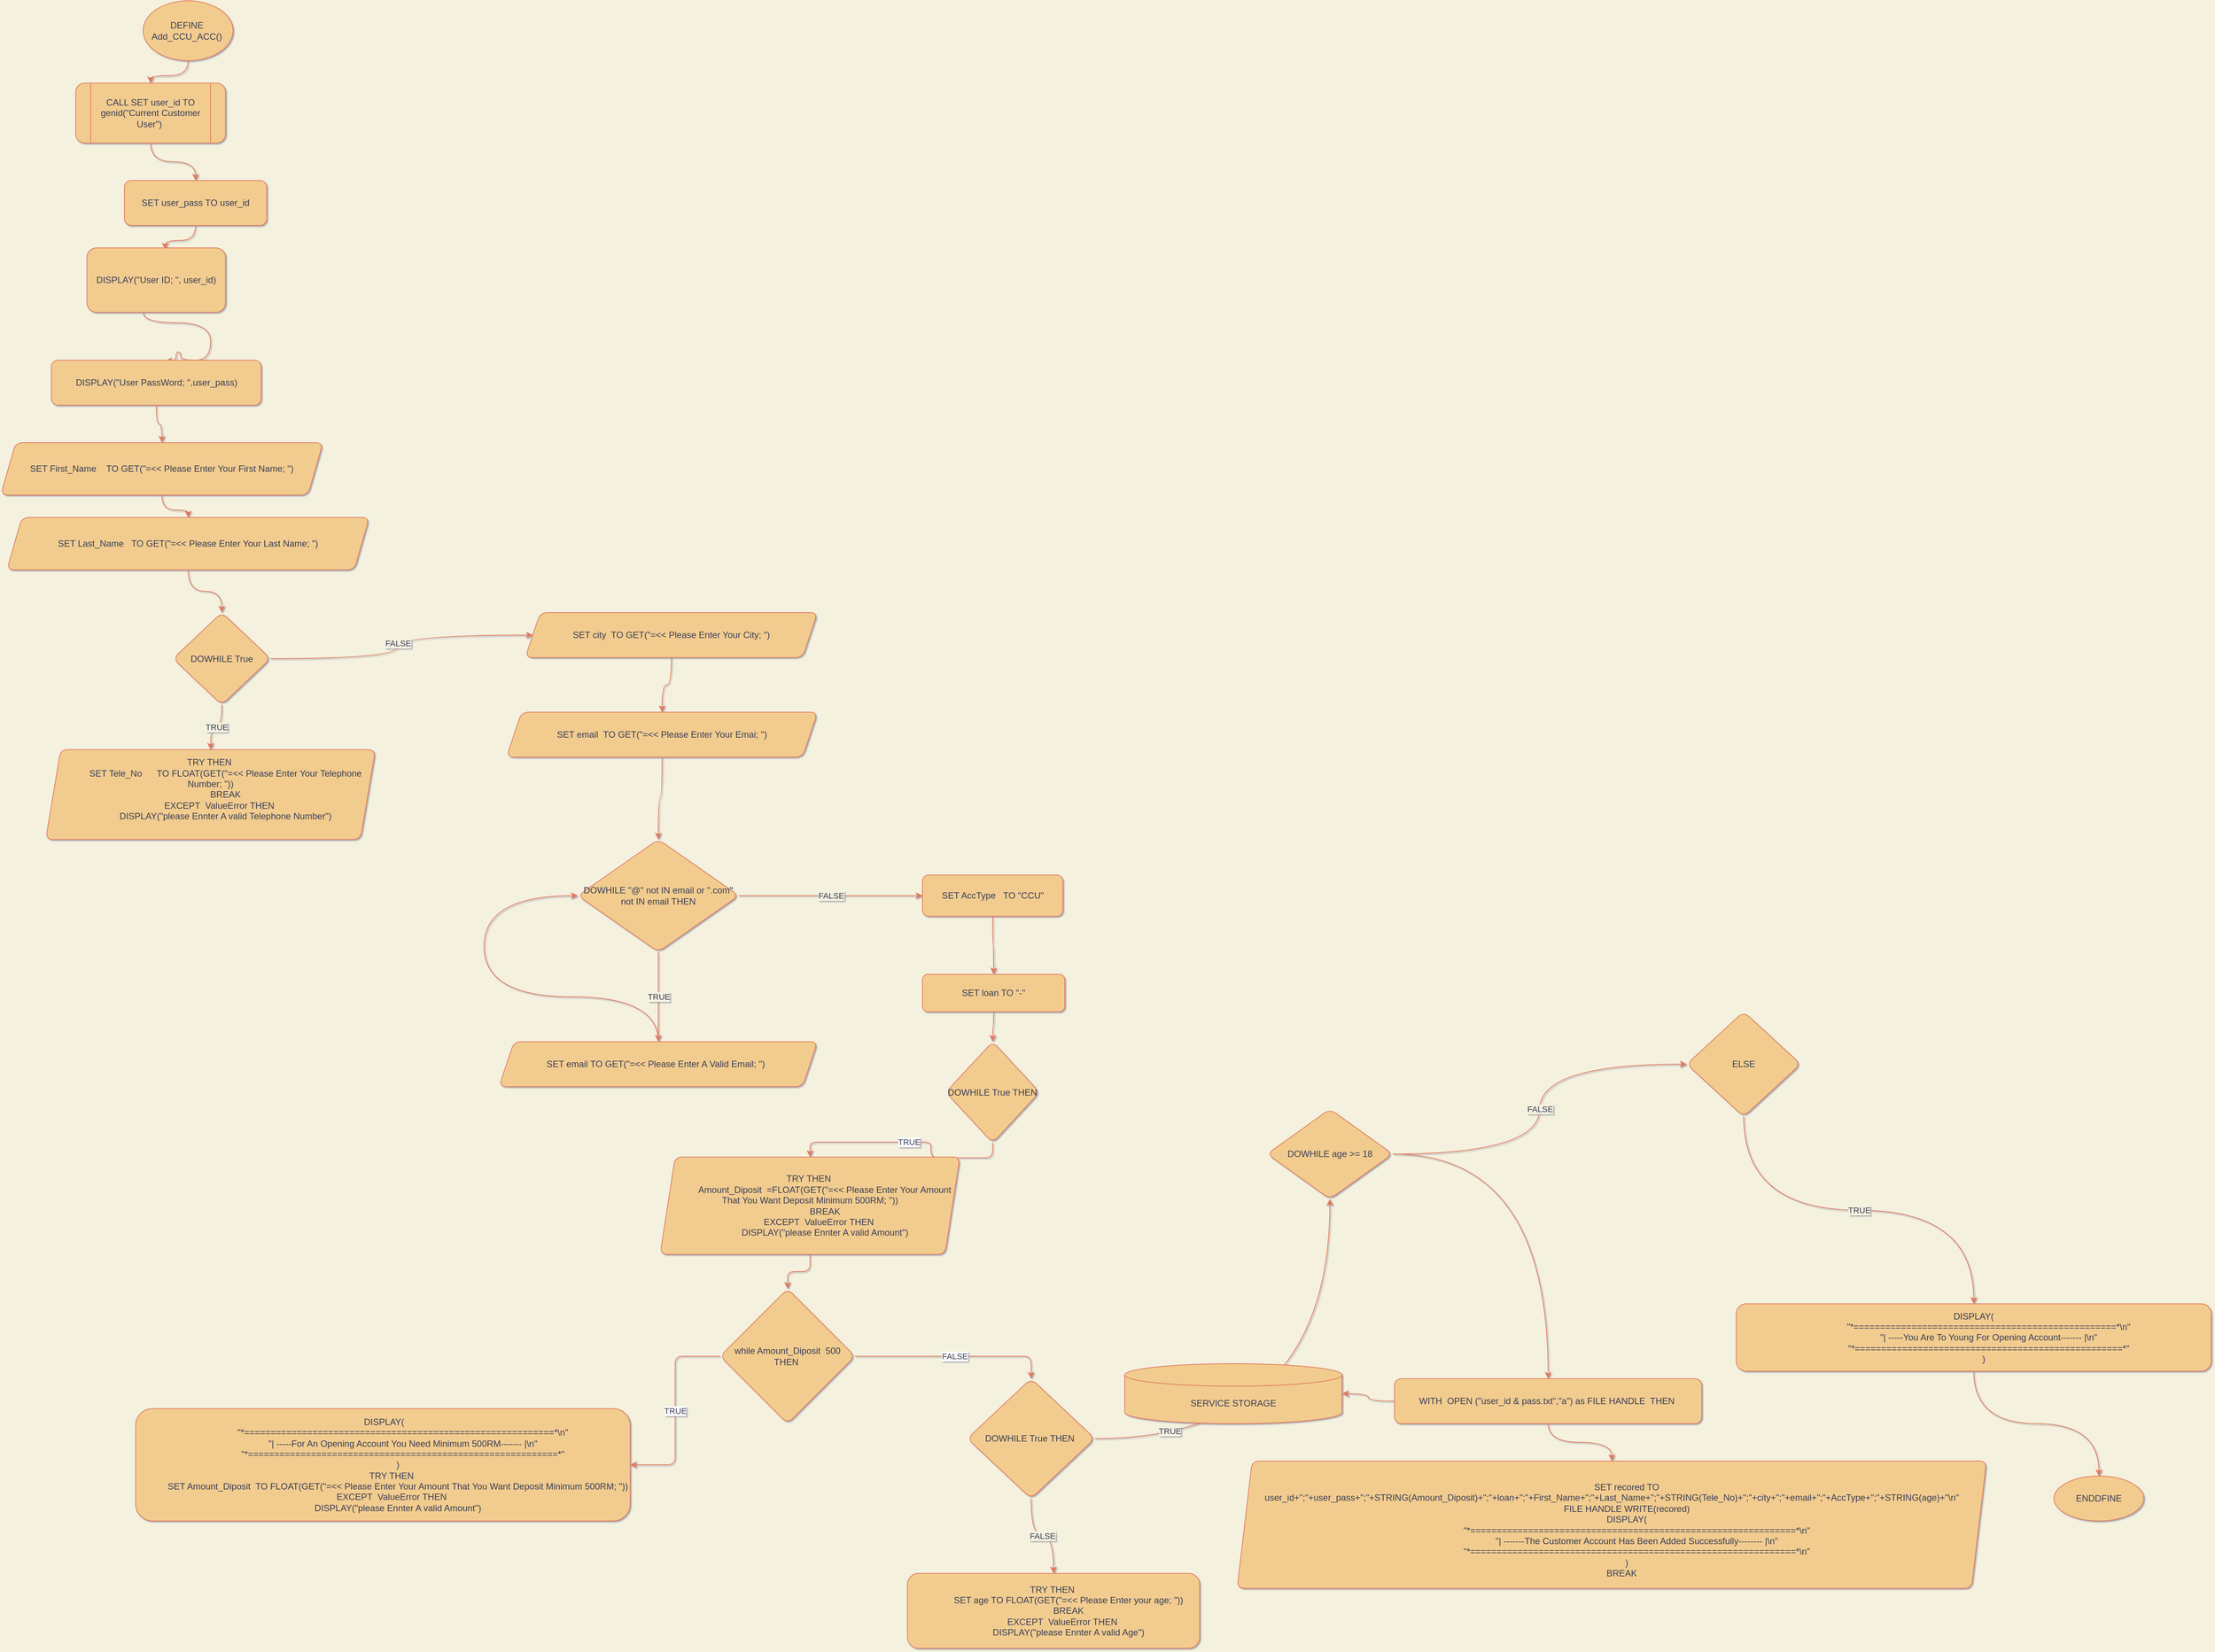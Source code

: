 <mxfile version="15.8.4" type="device"><diagram id="C5RBs43oDa-KdzZeNtuy" name="Page-1"><mxGraphModel dx="3460" dy="2293" grid="1" gridSize="10" guides="1" tooltips="1" connect="1" arrows="1" fold="1" page="1" pageScale="1" pageWidth="827" pageHeight="1169" background="#F4F1DE" math="0" shadow="1"><root><mxCell id="WIyWlLk6GJQsqaUBKTNV-0"/><mxCell id="WIyWlLk6GJQsqaUBKTNV-1" parent="WIyWlLk6GJQsqaUBKTNV-0"/><mxCell id="RwTaqYmz0b-jXJwgvxKz-0" value="" style="edgeStyle=orthogonalEdgeStyle;orthogonalLoop=1;jettySize=auto;html=1;entryX=0.5;entryY=0;entryDx=0;entryDy=0;strokeColor=#E07A5F;fontColor=#393C56;curved=1;labelBackgroundColor=#F4F1DE;" edge="1" parent="WIyWlLk6GJQsqaUBKTNV-1" source="RwTaqYmz0b-jXJwgvxKz-1" target="RwTaqYmz0b-jXJwgvxKz-6"><mxGeometry relative="1" as="geometry"><mxPoint x="550" y="210" as="targetPoint"/></mxGeometry></mxCell><mxCell id="RwTaqYmz0b-jXJwgvxKz-1" value="DEFINE&amp;nbsp; Add_CCU_ACC()&amp;nbsp;" style="ellipse;whiteSpace=wrap;html=1;fillColor=#F2CC8F;strokeColor=#E07A5F;fontColor=#393C56;rounded=1;" vertex="1" parent="WIyWlLk6GJQsqaUBKTNV-1"><mxGeometry x="480" y="80" width="120" height="80" as="geometry"/></mxCell><mxCell id="RwTaqYmz0b-jXJwgvxKz-2" value="" style="edgeStyle=orthogonalEdgeStyle;orthogonalLoop=1;jettySize=auto;html=1;exitX=0.5;exitY=1;exitDx=0;exitDy=0;strokeColor=#E07A5F;fontColor=#393C56;curved=1;labelBackgroundColor=#F4F1DE;" edge="1" parent="WIyWlLk6GJQsqaUBKTNV-1" source="RwTaqYmz0b-jXJwgvxKz-6" target="RwTaqYmz0b-jXJwgvxKz-4"><mxGeometry relative="1" as="geometry"><mxPoint x="550" y="280" as="sourcePoint"/></mxGeometry></mxCell><mxCell id="RwTaqYmz0b-jXJwgvxKz-3" value="" style="edgeStyle=orthogonalEdgeStyle;orthogonalLoop=1;jettySize=auto;html=1;entryX=0.564;entryY=0.025;entryDx=0;entryDy=0;entryPerimeter=0;strokeColor=#E07A5F;fontColor=#393C56;curved=1;labelBackgroundColor=#F4F1DE;" edge="1" parent="WIyWlLk6GJQsqaUBKTNV-1" source="RwTaqYmz0b-jXJwgvxKz-4" target="RwTaqYmz0b-jXJwgvxKz-7"><mxGeometry relative="1" as="geometry"><mxPoint x="555" y="440" as="targetPoint"/></mxGeometry></mxCell><mxCell id="RwTaqYmz0b-jXJwgvxKz-4" value="SET user_pass TO user_id" style="whiteSpace=wrap;html=1;fillColor=#F2CC8F;strokeColor=#E07A5F;fontColor=#393C56;rounded=1;" vertex="1" parent="WIyWlLk6GJQsqaUBKTNV-1"><mxGeometry x="455" y="320" width="190" height="60" as="geometry"/></mxCell><mxCell id="RwTaqYmz0b-jXJwgvxKz-5" value="" style="edgeStyle=orthogonalEdgeStyle;orthogonalLoop=1;jettySize=auto;html=1;entryX=0.543;entryY=0.013;entryDx=0;entryDy=0;entryPerimeter=0;strokeColor=#E07A5F;fontColor=#393C56;curved=1;labelBackgroundColor=#F4F1DE;" edge="1" parent="WIyWlLk6GJQsqaUBKTNV-1" source="RwTaqYmz0b-jXJwgvxKz-7" target="RwTaqYmz0b-jXJwgvxKz-9"><mxGeometry relative="1" as="geometry"><mxPoint x="560" y="500" as="sourcePoint"/><mxPoint x="523.875" y="578.86" as="targetPoint"/><Array as="points"><mxPoint x="480" y="510"/><mxPoint x="570" y="510"/><mxPoint x="570" y="560"/><mxPoint x="530" y="560"/><mxPoint x="530" y="549"/><mxPoint x="524" y="549"/></Array></mxGeometry></mxCell><mxCell id="RwTaqYmz0b-jXJwgvxKz-6" value="CALL SET user_id TO genid(&quot;Current Customer User&quot;)&amp;nbsp;" style="shape=process;whiteSpace=wrap;html=1;backgroundOutline=1;fillColor=#F2CC8F;strokeColor=#E07A5F;fontColor=#393C56;rounded=1;" vertex="1" parent="WIyWlLk6GJQsqaUBKTNV-1"><mxGeometry x="390" y="190" width="200" height="80" as="geometry"/></mxCell><mxCell id="RwTaqYmz0b-jXJwgvxKz-7" value="DISPLAY(&quot;User ID; &quot;, user_id)" style="whiteSpace=wrap;html=1;fillColor=#F2CC8F;strokeColor=#E07A5F;fontColor=#393C56;rounded=1;" vertex="1" parent="WIyWlLk6GJQsqaUBKTNV-1"><mxGeometry x="405" y="410" width="185" height="86" as="geometry"/></mxCell><mxCell id="RwTaqYmz0b-jXJwgvxKz-8" value="" style="edgeStyle=orthogonalEdgeStyle;orthogonalLoop=1;jettySize=auto;html=1;strokeColor=#E07A5F;fontColor=#393C56;curved=1;labelBackgroundColor=#F4F1DE;" edge="1" parent="WIyWlLk6GJQsqaUBKTNV-1" source="RwTaqYmz0b-jXJwgvxKz-9" target="RwTaqYmz0b-jXJwgvxKz-11"><mxGeometry relative="1" as="geometry"/></mxCell><mxCell id="RwTaqYmz0b-jXJwgvxKz-9" value="DISPLAY(&quot;User PassWord; &quot;,user_pass)" style="whiteSpace=wrap;html=1;fillColor=#F2CC8F;strokeColor=#E07A5F;fontColor=#393C56;rounded=1;" vertex="1" parent="WIyWlLk6GJQsqaUBKTNV-1"><mxGeometry x="357.5" y="560" width="280" height="60" as="geometry"/></mxCell><mxCell id="RwTaqYmz0b-jXJwgvxKz-10" value="" style="edgeStyle=orthogonalEdgeStyle;orthogonalLoop=1;jettySize=auto;html=1;strokeColor=#E07A5F;fontColor=#393C56;curved=1;labelBackgroundColor=#F4F1DE;" edge="1" parent="WIyWlLk6GJQsqaUBKTNV-1" source="RwTaqYmz0b-jXJwgvxKz-11" target="RwTaqYmz0b-jXJwgvxKz-13"><mxGeometry relative="1" as="geometry"/></mxCell><mxCell id="RwTaqYmz0b-jXJwgvxKz-11" value="SET First_Name&amp;nbsp; &amp;nbsp; TO GET(&quot;=&amp;lt;&amp;lt; Please Enter Your First Name; &quot;)" style="shape=parallelogram;perimeter=parallelogramPerimeter;whiteSpace=wrap;html=1;fixedSize=1;fillColor=#F2CC8F;strokeColor=#E07A5F;fontColor=#393C56;rounded=1;" vertex="1" parent="WIyWlLk6GJQsqaUBKTNV-1"><mxGeometry x="290" y="670" width="430" height="70" as="geometry"/></mxCell><mxCell id="RwTaqYmz0b-jXJwgvxKz-12" value="" style="edgeStyle=orthogonalEdgeStyle;orthogonalLoop=1;jettySize=auto;html=1;strokeColor=#E07A5F;fontColor=#393C56;curved=1;labelBackgroundColor=#F4F1DE;" edge="1" parent="WIyWlLk6GJQsqaUBKTNV-1" source="RwTaqYmz0b-jXJwgvxKz-13" target="RwTaqYmz0b-jXJwgvxKz-16"><mxGeometry relative="1" as="geometry"/></mxCell><mxCell id="RwTaqYmz0b-jXJwgvxKz-13" value="SET Last_Name&amp;nbsp; &amp;nbsp;TO GET(&quot;=&amp;lt;&amp;lt; Please Enter Your Last Name; &quot;)" style="shape=parallelogram;perimeter=parallelogramPerimeter;whiteSpace=wrap;html=1;fixedSize=1;fillColor=#F2CC8F;strokeColor=#E07A5F;fontColor=#393C56;rounded=1;" vertex="1" parent="WIyWlLk6GJQsqaUBKTNV-1"><mxGeometry x="298.25" y="770" width="483.5" height="70" as="geometry"/></mxCell><mxCell id="RwTaqYmz0b-jXJwgvxKz-14" value="TRUE" style="edgeStyle=orthogonalEdgeStyle;orthogonalLoop=1;jettySize=auto;html=1;strokeColor=#E07A5F;fontColor=#393C56;curved=1;labelBackgroundColor=#F4F1DE;" edge="1" parent="WIyWlLk6GJQsqaUBKTNV-1" source="RwTaqYmz0b-jXJwgvxKz-16" target="RwTaqYmz0b-jXJwgvxKz-17"><mxGeometry relative="1" as="geometry"/></mxCell><mxCell id="RwTaqYmz0b-jXJwgvxKz-15" value="FALSE" style="edgeStyle=orthogonalEdgeStyle;orthogonalLoop=1;jettySize=auto;html=1;strokeColor=#E07A5F;fontColor=#393C56;curved=1;labelBackgroundColor=#F4F1DE;" edge="1" parent="WIyWlLk6GJQsqaUBKTNV-1" source="RwTaqYmz0b-jXJwgvxKz-16" target="RwTaqYmz0b-jXJwgvxKz-19"><mxGeometry relative="1" as="geometry"/></mxCell><mxCell id="RwTaqYmz0b-jXJwgvxKz-16" value="DOWHILE True" style="rhombus;whiteSpace=wrap;html=1;fillColor=#F2CC8F;strokeColor=#E07A5F;fontColor=#393C56;rounded=1;" vertex="1" parent="WIyWlLk6GJQsqaUBKTNV-1"><mxGeometry x="520" y="897" width="130" height="123" as="geometry"/></mxCell><mxCell id="RwTaqYmz0b-jXJwgvxKz-17" value="&lt;div&gt;TRY THEN&amp;nbsp;&lt;/div&gt;&lt;div&gt;&amp;nbsp; &amp;nbsp; &amp;nbsp; &amp;nbsp; &amp;nbsp; &amp;nbsp; SET Tele_No&amp;nbsp; &amp;nbsp; &amp;nbsp; TO FLOAT(GET(&quot;=&amp;lt;&amp;lt; Please Enter Your Telephone Number; &quot;))&lt;/div&gt;&lt;div&gt;&amp;nbsp; &amp;nbsp; &amp;nbsp; &amp;nbsp; &amp;nbsp; &amp;nbsp; BREAK&lt;/div&gt;&lt;div&gt;&amp;nbsp; &amp;nbsp; &amp;nbsp; &amp;nbsp; EXCEPT&amp;nbsp; ValueError THEN&amp;nbsp;&lt;/div&gt;&lt;div&gt;&amp;nbsp; &amp;nbsp; &amp;nbsp; &amp;nbsp; &amp;nbsp; &amp;nbsp; DISPLAY(&quot;please Ennter A valid Telephone Number&quot;)&lt;/div&gt;&lt;div&gt;&amp;nbsp;&lt;/div&gt;" style="shape=parallelogram;perimeter=parallelogramPerimeter;whiteSpace=wrap;html=1;fixedSize=1;fillColor=#F2CC8F;strokeColor=#E07A5F;fontColor=#393C56;rounded=1;" vertex="1" parent="WIyWlLk6GJQsqaUBKTNV-1"><mxGeometry x="350" y="1080" width="440" height="120" as="geometry"/></mxCell><mxCell id="RwTaqYmz0b-jXJwgvxKz-18" value="" style="edgeStyle=orthogonalEdgeStyle;orthogonalLoop=1;jettySize=auto;html=1;strokeColor=#E07A5F;fontColor=#393C56;curved=1;labelBackgroundColor=#F4F1DE;" edge="1" parent="WIyWlLk6GJQsqaUBKTNV-1" source="RwTaqYmz0b-jXJwgvxKz-19" target="RwTaqYmz0b-jXJwgvxKz-21"><mxGeometry relative="1" as="geometry"/></mxCell><mxCell id="RwTaqYmz0b-jXJwgvxKz-19" value="SET city&amp;nbsp; TO GET(&quot;=&amp;lt;&amp;lt; Please Enter Your City; &quot;)" style="shape=parallelogram;perimeter=parallelogramPerimeter;whiteSpace=wrap;html=1;fixedSize=1;fillColor=#F2CC8F;strokeColor=#E07A5F;fontColor=#393C56;rounded=1;" vertex="1" parent="WIyWlLk6GJQsqaUBKTNV-1"><mxGeometry x="990" y="897" width="390" height="60" as="geometry"/></mxCell><mxCell id="RwTaqYmz0b-jXJwgvxKz-20" value="" style="edgeStyle=orthogonalEdgeStyle;orthogonalLoop=1;jettySize=auto;html=1;strokeColor=#E07A5F;fontColor=#393C56;curved=1;labelBackgroundColor=#F4F1DE;" edge="1" parent="WIyWlLk6GJQsqaUBKTNV-1" source="RwTaqYmz0b-jXJwgvxKz-21" target="RwTaqYmz0b-jXJwgvxKz-24"><mxGeometry relative="1" as="geometry"/></mxCell><mxCell id="RwTaqYmz0b-jXJwgvxKz-21" value="SET email&amp;nbsp; TO GET(&quot;=&amp;lt;&amp;lt; Please Enter Your Emai; &quot;)" style="shape=parallelogram;perimeter=parallelogramPerimeter;whiteSpace=wrap;html=1;fixedSize=1;fillColor=#F2CC8F;strokeColor=#E07A5F;fontColor=#393C56;rounded=1;" vertex="1" parent="WIyWlLk6GJQsqaUBKTNV-1"><mxGeometry x="965" y="1030" width="415" height="60" as="geometry"/></mxCell><mxCell id="RwTaqYmz0b-jXJwgvxKz-22" value="TRUE" style="edgeStyle=orthogonalEdgeStyle;orthogonalLoop=1;jettySize=auto;html=1;strokeColor=#E07A5F;fontColor=#393C56;curved=1;labelBackgroundColor=#F4F1DE;" edge="1" parent="WIyWlLk6GJQsqaUBKTNV-1" source="RwTaqYmz0b-jXJwgvxKz-24" target="RwTaqYmz0b-jXJwgvxKz-26"><mxGeometry relative="1" as="geometry"/></mxCell><mxCell id="RwTaqYmz0b-jXJwgvxKz-23" value="FALSE" style="edgeStyle=orthogonalEdgeStyle;orthogonalLoop=1;jettySize=auto;html=1;strokeColor=#E07A5F;fontColor=#393C56;curved=1;labelBackgroundColor=#F4F1DE;" edge="1" parent="WIyWlLk6GJQsqaUBKTNV-1" source="RwTaqYmz0b-jXJwgvxKz-24" target="RwTaqYmz0b-jXJwgvxKz-28"><mxGeometry relative="1" as="geometry"/></mxCell><mxCell id="RwTaqYmz0b-jXJwgvxKz-24" value="DOWHILE &quot;@&quot; not IN email or &quot;.com&quot; not IN email THEN" style="rhombus;whiteSpace=wrap;html=1;fillColor=#F2CC8F;strokeColor=#E07A5F;fontColor=#393C56;rounded=1;" vertex="1" parent="WIyWlLk6GJQsqaUBKTNV-1"><mxGeometry x="1060" y="1200" width="215" height="150" as="geometry"/></mxCell><mxCell id="RwTaqYmz0b-jXJwgvxKz-25" style="edgeStyle=orthogonalEdgeStyle;orthogonalLoop=1;jettySize=auto;html=1;entryX=0;entryY=0.5;entryDx=0;entryDy=0;strokeColor=#E07A5F;fontColor=#393C56;curved=1;labelBackgroundColor=#F4F1DE;" edge="1" parent="WIyWlLk6GJQsqaUBKTNV-1" source="RwTaqYmz0b-jXJwgvxKz-26" target="RwTaqYmz0b-jXJwgvxKz-24"><mxGeometry relative="1" as="geometry"/></mxCell><mxCell id="RwTaqYmz0b-jXJwgvxKz-26" value="SET email TO GET(&quot;=&amp;lt;&amp;lt; Please Enter A Valid Email; &quot;)&amp;nbsp;&amp;nbsp;" style="shape=parallelogram;perimeter=parallelogramPerimeter;whiteSpace=wrap;html=1;fixedSize=1;fillColor=#F2CC8F;strokeColor=#E07A5F;fontColor=#393C56;rounded=1;" vertex="1" parent="WIyWlLk6GJQsqaUBKTNV-1"><mxGeometry x="955" y="1470" width="425" height="60" as="geometry"/></mxCell><mxCell id="RwTaqYmz0b-jXJwgvxKz-27" value="" style="edgeStyle=orthogonalEdgeStyle;orthogonalLoop=1;jettySize=auto;html=1;strokeColor=#E07A5F;fontColor=#393C56;curved=1;labelBackgroundColor=#F4F1DE;" edge="1" parent="WIyWlLk6GJQsqaUBKTNV-1" source="RwTaqYmz0b-jXJwgvxKz-28" target="RwTaqYmz0b-jXJwgvxKz-30"><mxGeometry relative="1" as="geometry"/></mxCell><mxCell id="RwTaqYmz0b-jXJwgvxKz-28" value="SET AccType&amp;nbsp; &amp;nbsp;TO &quot;CCU&quot;" style="whiteSpace=wrap;html=1;fillColor=#F2CC8F;strokeColor=#E07A5F;fontColor=#393C56;rounded=1;" vertex="1" parent="WIyWlLk6GJQsqaUBKTNV-1"><mxGeometry x="1520" y="1247.5" width="187.5" height="55" as="geometry"/></mxCell><mxCell id="RwTaqYmz0b-jXJwgvxKz-29" value="" style="edgeStyle=orthogonalEdgeStyle;orthogonalLoop=1;jettySize=auto;html=1;strokeColor=#E07A5F;fontColor=#393C56;curved=1;labelBackgroundColor=#F4F1DE;" edge="1" parent="WIyWlLk6GJQsqaUBKTNV-1" source="RwTaqYmz0b-jXJwgvxKz-30" target="RwTaqYmz0b-jXJwgvxKz-49"><mxGeometry relative="1" as="geometry"/></mxCell><mxCell id="RwTaqYmz0b-jXJwgvxKz-30" value="SET loan TO &quot;-&quot;" style="whiteSpace=wrap;html=1;fillColor=#F2CC8F;strokeColor=#E07A5F;fontColor=#393C56;rounded=1;" vertex="1" parent="WIyWlLk6GJQsqaUBKTNV-1"><mxGeometry x="1520" y="1380" width="190" height="50" as="geometry"/></mxCell><mxCell id="RwTaqYmz0b-jXJwgvxKz-31" value="FALSE" style="edgeStyle=orthogonalEdgeStyle;orthogonalLoop=1;jettySize=auto;html=1;strokeColor=#E07A5F;fontColor=#393C56;curved=1;labelBackgroundColor=#F4F1DE;" edge="1" parent="WIyWlLk6GJQsqaUBKTNV-1" source="RwTaqYmz0b-jXJwgvxKz-33" target="RwTaqYmz0b-jXJwgvxKz-34"><mxGeometry relative="1" as="geometry"/></mxCell><mxCell id="RwTaqYmz0b-jXJwgvxKz-32" value="TRUE" style="edgeStyle=orthogonalEdgeStyle;orthogonalLoop=1;jettySize=auto;html=1;strokeColor=#E07A5F;fontColor=#393C56;curved=1;labelBackgroundColor=#F4F1DE;" edge="1" parent="WIyWlLk6GJQsqaUBKTNV-1" source="RwTaqYmz0b-jXJwgvxKz-33" target="RwTaqYmz0b-jXJwgvxKz-37"><mxGeometry x="-0.684" y="10" relative="1" as="geometry"><mxPoint as="offset"/></mxGeometry></mxCell><mxCell id="RwTaqYmz0b-jXJwgvxKz-33" value="DOWHILE True THEN&amp;nbsp;" style="rhombus;whiteSpace=wrap;html=1;fillColor=#F2CC8F;strokeColor=#E07A5F;fontColor=#393C56;rounded=1;" vertex="1" parent="WIyWlLk6GJQsqaUBKTNV-1"><mxGeometry x="1580" y="1920" width="170" height="160" as="geometry"/></mxCell><mxCell id="RwTaqYmz0b-jXJwgvxKz-34" value="&lt;div&gt;TRY THEN&amp;nbsp;&lt;/div&gt;&lt;div&gt;&amp;nbsp; &amp;nbsp; &amp;nbsp; &amp;nbsp; &amp;nbsp; &amp;nbsp; SET age TO FLOAT(GET(&quot;=&amp;lt;&amp;lt; Please Enter your age; &quot;))&lt;/div&gt;&lt;div&gt;&amp;nbsp; &amp;nbsp; &amp;nbsp; &amp;nbsp; &amp;nbsp; &amp;nbsp; BREAK&lt;/div&gt;&lt;div&gt;&amp;nbsp; &amp;nbsp; &amp;nbsp; &amp;nbsp; EXCEPT&amp;nbsp; ValueError THEN&amp;nbsp;&lt;/div&gt;&lt;div&gt;&amp;nbsp; &amp;nbsp; &amp;nbsp; &amp;nbsp; &amp;nbsp; &amp;nbsp; DISPLAY(&quot;please Ennter A valid Age&quot;)&lt;/div&gt;" style="whiteSpace=wrap;html=1;fillColor=#F2CC8F;strokeColor=#E07A5F;fontColor=#393C56;rounded=1;" vertex="1" parent="WIyWlLk6GJQsqaUBKTNV-1"><mxGeometry x="1500" y="2180" width="390" height="100" as="geometry"/></mxCell><mxCell id="RwTaqYmz0b-jXJwgvxKz-35" value="FALSE" style="edgeStyle=orthogonalEdgeStyle;orthogonalLoop=1;jettySize=auto;html=1;strokeColor=#E07A5F;fontColor=#393C56;curved=1;labelBackgroundColor=#F4F1DE;" edge="1" parent="WIyWlLk6GJQsqaUBKTNV-1" source="RwTaqYmz0b-jXJwgvxKz-37" target="RwTaqYmz0b-jXJwgvxKz-40"><mxGeometry relative="1" as="geometry"/></mxCell><mxCell id="RwTaqYmz0b-jXJwgvxKz-36" value="" style="edgeStyle=orthogonalEdgeStyle;orthogonalLoop=1;jettySize=auto;html=1;strokeColor=#E07A5F;fontColor=#393C56;curved=1;labelBackgroundColor=#F4F1DE;" edge="1" parent="WIyWlLk6GJQsqaUBKTNV-1" source="RwTaqYmz0b-jXJwgvxKz-37" target="RwTaqYmz0b-jXJwgvxKz-46"><mxGeometry relative="1" as="geometry"><mxPoint x="2113.667" y="1809.94" as="sourcePoint"/></mxGeometry></mxCell><mxCell id="RwTaqYmz0b-jXJwgvxKz-37" value="DOWHILE age &amp;gt;= 18" style="rhombus;whiteSpace=wrap;html=1;fillColor=#F2CC8F;strokeColor=#E07A5F;fontColor=#393C56;rounded=1;" vertex="1" parent="WIyWlLk6GJQsqaUBKTNV-1"><mxGeometry x="1980" y="1560" width="167.5" height="120" as="geometry"/></mxCell><mxCell id="RwTaqYmz0b-jXJwgvxKz-38" value="&lt;div&gt;&lt;br&gt;&lt;/div&gt;&lt;div&gt;&amp;nbsp; &amp;nbsp; &amp;nbsp; &amp;nbsp; &amp;nbsp; &amp;nbsp; SET recored TO user_id+&quot;;&quot;+user_pass+&quot;;&quot;+STRING(Amount_Diposit)+&quot;;&quot;+loan+&quot;;&quot;+First_Name+&quot;;&quot;+Last_Name+&quot;;&quot;+STRING(Tele_No)+&quot;;&quot;+city+&quot;;&quot;+email+&quot;;&quot;+AccType+&quot;;&quot;+STRING(age)+&quot;\n&quot;&lt;/div&gt;&lt;div&gt;&amp;nbsp; &amp;nbsp; &amp;nbsp; &amp;nbsp; &amp;nbsp; &amp;nbsp; FILE HANDLE WRITE(recored)&lt;/div&gt;&lt;div&gt;&amp;nbsp; &amp;nbsp; &amp;nbsp; &amp;nbsp; &amp;nbsp; &amp;nbsp; DISPLAY(&lt;/div&gt;&lt;div&gt;&amp;nbsp; &amp;nbsp; &amp;nbsp; &amp;nbsp; &amp;nbsp; &amp;nbsp; &amp;nbsp; &amp;nbsp; &amp;nbsp; &amp;nbsp; &quot;*==============================================================*\n&quot;&lt;/div&gt;&lt;div&gt;&amp;nbsp; &amp;nbsp; &amp;nbsp; &amp;nbsp; &amp;nbsp; &amp;nbsp; &amp;nbsp; &amp;nbsp; &amp;nbsp; &amp;nbsp; &quot;| -------The Customer Account Has Been Added Successfully-------- |\n&quot;&lt;/div&gt;&lt;div&gt;&amp;nbsp; &amp;nbsp; &amp;nbsp; &amp;nbsp; &amp;nbsp; &amp;nbsp; &amp;nbsp; &amp;nbsp; &amp;nbsp; &amp;nbsp; &quot;*==============================================================*\n&quot;&lt;/div&gt;&lt;div&gt;&amp;nbsp; &amp;nbsp; &amp;nbsp; &amp;nbsp; &amp;nbsp; &amp;nbsp; )&lt;/div&gt;&lt;div&gt;&amp;nbsp; &amp;nbsp; &amp;nbsp; &amp;nbsp; BREAK&lt;/div&gt;" style="shape=parallelogram;perimeter=parallelogramPerimeter;whiteSpace=wrap;html=1;fixedSize=1;fillColor=#F2CC8F;strokeColor=#E07A5F;fontColor=#393C56;rounded=1;" vertex="1" parent="WIyWlLk6GJQsqaUBKTNV-1"><mxGeometry x="1940" y="2030" width="1000" height="170" as="geometry"/></mxCell><mxCell id="RwTaqYmz0b-jXJwgvxKz-39" value="TRUE" style="edgeStyle=orthogonalEdgeStyle;orthogonalLoop=1;jettySize=auto;html=1;strokeColor=#E07A5F;fontColor=#393C56;curved=1;labelBackgroundColor=#F4F1DE;" edge="1" parent="WIyWlLk6GJQsqaUBKTNV-1" source="RwTaqYmz0b-jXJwgvxKz-40" target="RwTaqYmz0b-jXJwgvxKz-42"><mxGeometry relative="1" as="geometry"/></mxCell><mxCell id="RwTaqYmz0b-jXJwgvxKz-40" value="ELSE" style="rhombus;whiteSpace=wrap;html=1;fillColor=#F2CC8F;strokeColor=#E07A5F;fontColor=#393C56;rounded=1;" vertex="1" parent="WIyWlLk6GJQsqaUBKTNV-1"><mxGeometry x="2540" y="1430" width="152" height="140" as="geometry"/></mxCell><mxCell id="RwTaqYmz0b-jXJwgvxKz-41" value="" style="edgeStyle=orthogonalEdgeStyle;orthogonalLoop=1;jettySize=auto;html=1;strokeColor=#E07A5F;fontColor=#393C56;curved=1;labelBackgroundColor=#F4F1DE;" edge="1" parent="WIyWlLk6GJQsqaUBKTNV-1" source="RwTaqYmz0b-jXJwgvxKz-42" target="RwTaqYmz0b-jXJwgvxKz-43"><mxGeometry relative="1" as="geometry"/></mxCell><mxCell id="RwTaqYmz0b-jXJwgvxKz-42" value="&lt;div&gt;DISPLAY(&lt;/div&gt;&lt;div&gt;&amp;nbsp; &amp;nbsp; &amp;nbsp; &amp;nbsp; &amp;nbsp; &amp;nbsp; &quot;*==================================================*\n&quot;&lt;/div&gt;&lt;div&gt;&amp;nbsp; &amp;nbsp; &amp;nbsp; &amp;nbsp; &amp;nbsp; &amp;nbsp; &quot;| -----You Are To Young For Opening Account------- |\n&quot;&lt;/div&gt;&lt;div&gt;&amp;nbsp; &amp;nbsp; &amp;nbsp; &amp;nbsp; &amp;nbsp; &amp;nbsp; &quot;*===================================================*&quot;&lt;/div&gt;&lt;div&gt;&amp;nbsp; &amp;nbsp; &amp;nbsp; &amp;nbsp; )&lt;/div&gt;" style="whiteSpace=wrap;html=1;fillColor=#F2CC8F;strokeColor=#E07A5F;fontColor=#393C56;rounded=1;" vertex="1" parent="WIyWlLk6GJQsqaUBKTNV-1"><mxGeometry x="2606" y="1820" width="634" height="90" as="geometry"/></mxCell><mxCell id="RwTaqYmz0b-jXJwgvxKz-43" value="ENDDFINE" style="ellipse;whiteSpace=wrap;html=1;fillColor=#F2CC8F;strokeColor=#E07A5F;fontColor=#393C56;rounded=1;" vertex="1" parent="WIyWlLk6GJQsqaUBKTNV-1"><mxGeometry x="3030" y="2050" width="120" height="60" as="geometry"/></mxCell><mxCell id="RwTaqYmz0b-jXJwgvxKz-44" value="" style="edgeStyle=orthogonalEdgeStyle;orthogonalLoop=1;jettySize=auto;html=1;strokeColor=#E07A5F;fontColor=#393C56;curved=1;labelBackgroundColor=#F4F1DE;" edge="1" parent="WIyWlLk6GJQsqaUBKTNV-1" source="RwTaqYmz0b-jXJwgvxKz-46" target="RwTaqYmz0b-jXJwgvxKz-47"><mxGeometry relative="1" as="geometry"/></mxCell><mxCell id="RwTaqYmz0b-jXJwgvxKz-45" value="" style="edgeStyle=orthogonalEdgeStyle;orthogonalLoop=1;jettySize=auto;html=1;strokeColor=#E07A5F;fontColor=#393C56;curved=1;labelBackgroundColor=#F4F1DE;" edge="1" parent="WIyWlLk6GJQsqaUBKTNV-1" source="RwTaqYmz0b-jXJwgvxKz-46" target="RwTaqYmz0b-jXJwgvxKz-38"><mxGeometry relative="1" as="geometry"/></mxCell><mxCell id="RwTaqYmz0b-jXJwgvxKz-46" value="&lt;span&gt;WITH&amp;nbsp; OPEN (&quot;user_id &amp;amp; pass.txt&quot;,&quot;a&quot;) as FILE HANDLE&amp;nbsp; THEN&amp;nbsp;&lt;/span&gt;" style="whiteSpace=wrap;html=1;fillColor=#F2CC8F;strokeColor=#E07A5F;fontColor=#393C56;rounded=1;" vertex="1" parent="WIyWlLk6GJQsqaUBKTNV-1"><mxGeometry x="2150" y="1920" width="410" height="60" as="geometry"/></mxCell><mxCell id="RwTaqYmz0b-jXJwgvxKz-47" value="SERVICE STORAGE" style="shape=cylinder3;whiteSpace=wrap;html=1;boundedLbl=1;backgroundOutline=1;size=15;fillColor=#F2CC8F;strokeColor=#E07A5F;fontColor=#393C56;rounded=1;" vertex="1" parent="WIyWlLk6GJQsqaUBKTNV-1"><mxGeometry x="1790" y="1900" width="290" height="80" as="geometry"/></mxCell><mxCell id="RwTaqYmz0b-jXJwgvxKz-48" value="TRUE" style="edgeStyle=orthogonalEdgeStyle;curved=0;rounded=1;sketch=0;orthogonalLoop=1;jettySize=auto;html=1;fontColor=#393C56;strokeColor=#E07A5F;fillColor=#F2CC8F;" edge="1" parent="WIyWlLk6GJQsqaUBKTNV-1" source="RwTaqYmz0b-jXJwgvxKz-49" target="RwTaqYmz0b-jXJwgvxKz-51"><mxGeometry relative="1" as="geometry"/></mxCell><mxCell id="RwTaqYmz0b-jXJwgvxKz-49" value="DOWHILE True THEN" style="rhombus;whiteSpace=wrap;html=1;fontColor=#393C56;strokeColor=#E07A5F;fillColor=#F2CC8F;rounded=1;" vertex="1" parent="WIyWlLk6GJQsqaUBKTNV-1"><mxGeometry x="1551.25" y="1470" width="125" height="135" as="geometry"/></mxCell><mxCell id="RwTaqYmz0b-jXJwgvxKz-50" value="" style="edgeStyle=orthogonalEdgeStyle;curved=0;rounded=1;sketch=0;orthogonalLoop=1;jettySize=auto;html=1;fontColor=#393C56;strokeColor=#E07A5F;fillColor=#F2CC8F;" edge="1" parent="WIyWlLk6GJQsqaUBKTNV-1" source="RwTaqYmz0b-jXJwgvxKz-51" target="RwTaqYmz0b-jXJwgvxKz-54"><mxGeometry relative="1" as="geometry"/></mxCell><mxCell id="RwTaqYmz0b-jXJwgvxKz-51" value="&lt;div&gt;TRY THEN&amp;nbsp;&lt;/div&gt;&lt;div&gt;&amp;nbsp; &amp;nbsp; &amp;nbsp; &amp;nbsp; &amp;nbsp; &amp;nbsp; Amount_Diposit&amp;nbsp; =FLOAT(GET(&quot;=&amp;lt;&amp;lt; Please Enter Your Amount That You Want Deposit Minimum 500RM; &quot;))&lt;/div&gt;&lt;div&gt;&amp;nbsp; &amp;nbsp; &amp;nbsp; &amp;nbsp; &amp;nbsp; &amp;nbsp; BREAK&lt;/div&gt;&lt;div&gt;&amp;nbsp; &amp;nbsp; &amp;nbsp; &amp;nbsp; EXCEPT&amp;nbsp; ValueError THEN&amp;nbsp;&lt;/div&gt;&lt;div&gt;&amp;nbsp; &amp;nbsp; &amp;nbsp; &amp;nbsp; &amp;nbsp; &amp;nbsp; DISPLAY(&quot;please Ennter A valid Amount&quot;)&lt;/div&gt;" style="shape=parallelogram;perimeter=parallelogramPerimeter;whiteSpace=wrap;html=1;fixedSize=1;rounded=1;fontColor=#393C56;strokeColor=#E07A5F;fillColor=#F2CC8F;shadow=0;" vertex="1" parent="WIyWlLk6GJQsqaUBKTNV-1"><mxGeometry x="1170" y="1624" width="400" height="130" as="geometry"/></mxCell><mxCell id="RwTaqYmz0b-jXJwgvxKz-52" value="TRUE" style="edgeStyle=orthogonalEdgeStyle;curved=0;rounded=1;sketch=0;orthogonalLoop=1;jettySize=auto;html=1;fontColor=#393C56;strokeColor=#E07A5F;fillColor=#F2CC8F;" edge="1" parent="WIyWlLk6GJQsqaUBKTNV-1" source="RwTaqYmz0b-jXJwgvxKz-54" target="RwTaqYmz0b-jXJwgvxKz-55"><mxGeometry relative="1" as="geometry"/></mxCell><mxCell id="RwTaqYmz0b-jXJwgvxKz-53" value="FALSE" style="edgeStyle=orthogonalEdgeStyle;curved=0;rounded=1;sketch=0;orthogonalLoop=1;jettySize=auto;html=1;entryX=0.5;entryY=0;entryDx=0;entryDy=0;fontColor=#393C56;strokeColor=#E07A5F;fillColor=#F2CC8F;" edge="1" parent="WIyWlLk6GJQsqaUBKTNV-1" source="RwTaqYmz0b-jXJwgvxKz-54" target="RwTaqYmz0b-jXJwgvxKz-33"><mxGeometry relative="1" as="geometry"/></mxCell><mxCell id="RwTaqYmz0b-jXJwgvxKz-54" value="while Amount_Diposit&amp;nbsp; 500 THEN&amp;nbsp;" style="rhombus;whiteSpace=wrap;html=1;rounded=1;shadow=0;fontColor=#393C56;strokeColor=#E07A5F;fillColor=#F2CC8F;" vertex="1" parent="WIyWlLk6GJQsqaUBKTNV-1"><mxGeometry x="1250" y="1800" width="180" height="180" as="geometry"/></mxCell><mxCell id="RwTaqYmz0b-jXJwgvxKz-55" value="&lt;div&gt;&amp;nbsp;DISPLAY(&lt;/div&gt;&lt;div&gt;&amp;nbsp; &amp;nbsp; &amp;nbsp; &amp;nbsp; &amp;nbsp; &amp;nbsp; &amp;nbsp; &amp;nbsp; &quot;*===========================================================*\n&quot;&lt;/div&gt;&lt;div&gt;&amp;nbsp; &amp;nbsp; &amp;nbsp; &amp;nbsp; &amp;nbsp; &amp;nbsp; &amp;nbsp; &amp;nbsp; &quot;| -----For An Opening Account You Need Minimum 500RM------- |\n&quot;&lt;/div&gt;&lt;div&gt;&amp;nbsp; &amp;nbsp; &amp;nbsp; &amp;nbsp; &amp;nbsp; &amp;nbsp; &amp;nbsp; &amp;nbsp; &quot;*===========================================================*&quot;&lt;/div&gt;&lt;div&gt;&amp;nbsp; &amp;nbsp; &amp;nbsp; &amp;nbsp; &amp;nbsp; &amp;nbsp; )&lt;/div&gt;&lt;div&gt;&amp;nbsp; &amp;nbsp; &amp;nbsp; &amp;nbsp; TRY THEN&amp;nbsp;&lt;/div&gt;&lt;div&gt;&amp;nbsp; &amp;nbsp; &amp;nbsp; &amp;nbsp; &amp;nbsp; &amp;nbsp; SET Amount_Diposit&amp;nbsp; TO FLOAT(GET(&quot;=&amp;lt;&amp;lt; Please Enter Your Amount That You Want Deposit Minimum 500RM; &quot;))&lt;/div&gt;&lt;div&gt;&amp;nbsp; &amp;nbsp; &amp;nbsp; &amp;nbsp; EXCEPT&amp;nbsp; ValueError THEN&amp;nbsp;&lt;/div&gt;&lt;div&gt;&amp;nbsp; &amp;nbsp; &amp;nbsp; &amp;nbsp; &amp;nbsp; &amp;nbsp; DISPLAY(&quot;please Ennter A valid Amount&quot;)&lt;/div&gt;" style="whiteSpace=wrap;html=1;rounded=1;shadow=0;fontColor=#393C56;strokeColor=#E07A5F;fillColor=#F2CC8F;" vertex="1" parent="WIyWlLk6GJQsqaUBKTNV-1"><mxGeometry x="470" y="1960" width="660" height="150" as="geometry"/></mxCell></root></mxGraphModel></diagram></mxfile>